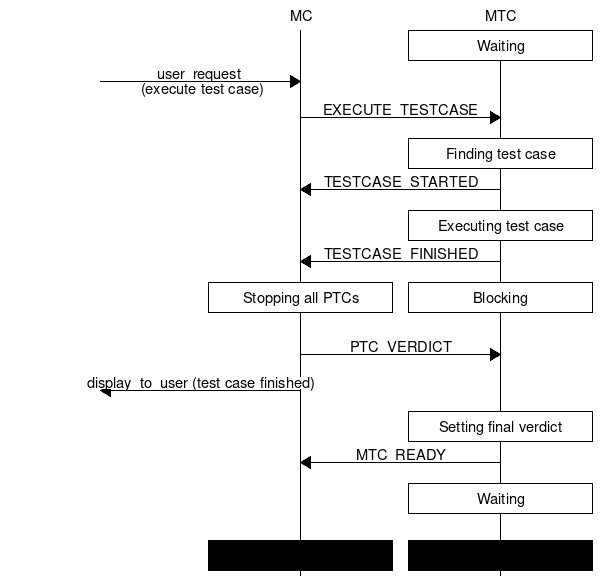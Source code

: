 ///////////////////////////////////////////////////////////////////////////////
// Copyright (c) 2000-2020 Ericsson Telecom AB
// All rights reserved. This program and the accompanying materials
// are made available under the terms of the Eclipse Public License v2.0
// which accompanies this distribution, and is available at
// https://www.eclipse.org/org/documents/epl-2.0/EPL-2.0.html
///////////////////////////////////////////////////////////////////////////////
msc {
  hscale="1", wordwraparcs=on;
  
  0 [arctextcolor="black", linecolor="white", textcolor="white"], MC, MTC;
  
  MTC box MTC [label = "Waiting"];
  0 => MC [label = "user_request \n (execute test case)"];
  MC => MTC [label = "EXECUTE_TESTCASE"];
  MTC box MTC [label = "Finding test case"];
  MTC => MC [label = "TESTCASE_STARTED"];
  MTC box MTC [label = "Executing test case"];
  MTC => MC [label = "TESTCASE_FINISHED"];
  MC box MC [label = "Stopping all PTCs"],
  MTC box MTC [label = "Blocking"];
  |||;
  MC => MTC [label = "PTC_VERDICT"];
  MC => 0 [label = "display_to_user (test case finished)"];
  MTC box MTC [label = "Setting final verdict"];
  MTC => MC [label = "MTC_READY"];
  MTC box MTC [label = "Waiting"];
  |||;
  MC box MC [textbgcolour = "grey"],
  MTC box MTC [textbgcolour = "grey"];
}